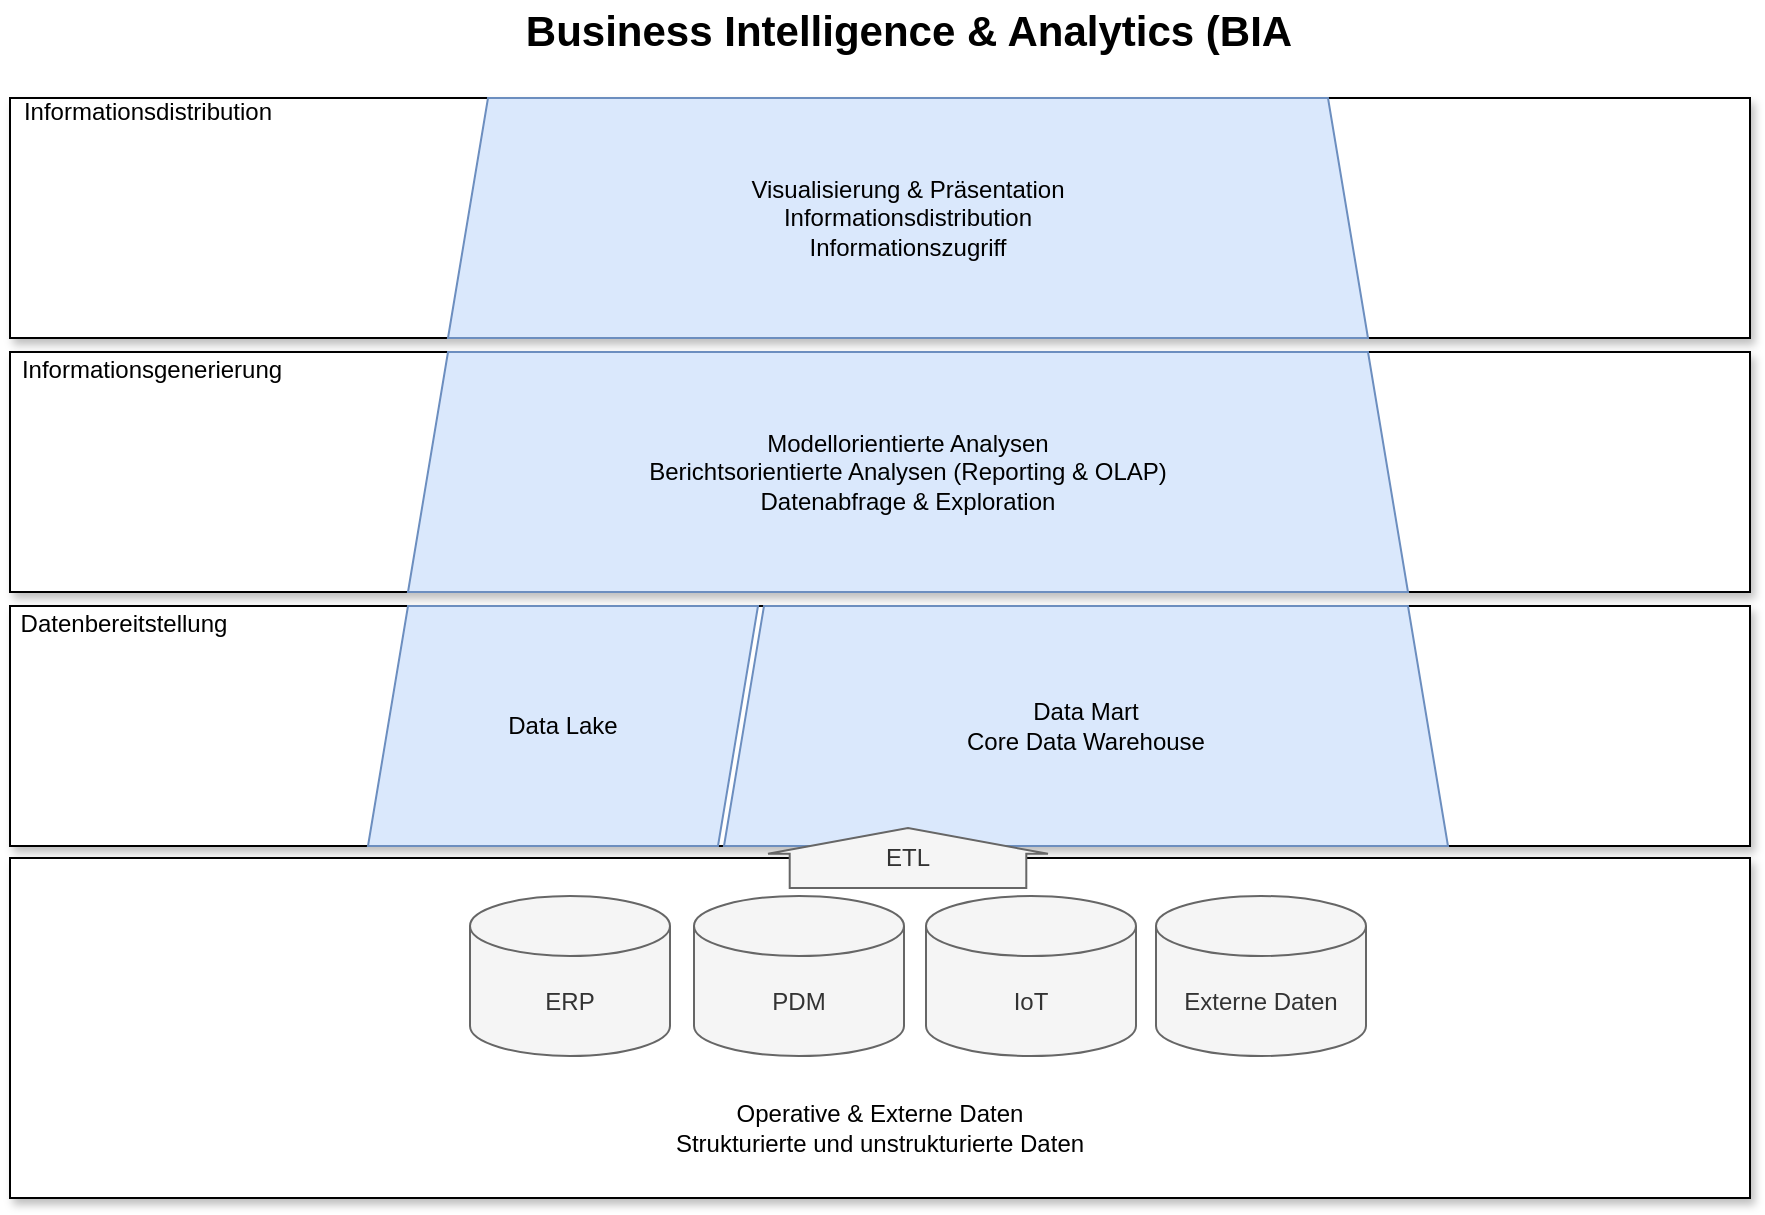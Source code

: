 <mxfile version="22.0.4" type="github">
  <diagram id="kgpKYQtTHZ0yAKxKKP6v" name="Page-1">
    <mxGraphModel dx="704" dy="631" grid="1" gridSize="10" guides="1" tooltips="1" connect="1" arrows="1" fold="1" page="1" pageScale="1" pageWidth="291" pageHeight="413" background="#ffffff" math="0" shadow="0">
      <root>
        <mxCell id="0" />
        <mxCell id="1" parent="0" />
        <mxCell id="WxSYXkxritZbYMWab-58-31" value="&lt;div&gt;&lt;br&gt;&lt;/div&gt;&lt;div&gt;&lt;br&gt;&lt;/div&gt;&lt;div&gt;&lt;br&gt;&lt;/div&gt;&lt;div&gt;&lt;br&gt;&lt;/div&gt;&lt;div&gt;&lt;br&gt;&lt;/div&gt;&lt;div&gt;&lt;br&gt;&lt;/div&gt;" style="rounded=0;whiteSpace=wrap;html=1;shadow=1;" parent="1" vertex="1">
          <mxGeometry x="1" y="180" width="870" height="120" as="geometry" />
        </mxCell>
        <mxCell id="WxSYXkxritZbYMWab-58-30" value="&lt;div&gt;&lt;br&gt;&lt;/div&gt;&lt;div&gt;&lt;br&gt;&lt;/div&gt;&lt;div&gt;&lt;br&gt;&lt;/div&gt;&lt;div&gt;&lt;br&gt;&lt;/div&gt;&lt;div&gt;&lt;br&gt;&lt;/div&gt;&lt;div&gt;&lt;br&gt;&lt;/div&gt;" style="rounded=0;whiteSpace=wrap;html=1;shadow=1;" parent="1" vertex="1">
          <mxGeometry x="1" y="307" width="870" height="120" as="geometry" />
        </mxCell>
        <mxCell id="WxSYXkxritZbYMWab-58-29" value="&lt;div&gt;&lt;br&gt;&lt;/div&gt;&lt;div&gt;&lt;br&gt;&lt;/div&gt;&lt;div&gt;&lt;br&gt;&lt;/div&gt;&lt;div&gt;&lt;br&gt;&lt;/div&gt;&lt;div&gt;&lt;br&gt;&lt;/div&gt;&lt;div&gt;&lt;br&gt;&lt;/div&gt;" style="rounded=0;whiteSpace=wrap;html=1;shadow=1;" parent="1" vertex="1">
          <mxGeometry x="1" y="434" width="870" height="120" as="geometry" />
        </mxCell>
        <mxCell id="WxSYXkxritZbYMWab-58-17" value="&lt;div&gt;&lt;br&gt;&lt;/div&gt;&lt;div&gt;&lt;br&gt;&lt;/div&gt;&lt;div&gt;&lt;br&gt;&lt;/div&gt;&lt;div&gt;&lt;br&gt;&lt;/div&gt;&lt;div&gt;&lt;br&gt;&lt;/div&gt;&lt;div&gt;&lt;br&gt;&lt;/div&gt;&lt;div&gt;&lt;br&gt;&lt;/div&gt;&lt;div&gt;Operative &amp;amp; Externe Daten&lt;/div&gt;&lt;div&gt;Strukturierte und unstrukturierte Daten&lt;br&gt;&lt;/div&gt;" style="rounded=0;whiteSpace=wrap;html=1;shadow=1;" parent="1" vertex="1">
          <mxGeometry x="1" y="560" width="870" height="170" as="geometry" />
        </mxCell>
        <mxCell id="WxSYXkxritZbYMWab-58-1" value="Data Mart&lt;br&gt;Core Data Warehouse" style="shape=trapezoid;perimeter=trapezoidPerimeter;whiteSpace=wrap;html=1;fixedSize=1;fillColor=#dae8fc;strokeColor=#6c8ebf;" parent="1" vertex="1">
          <mxGeometry x="358" y="434" width="362" height="120" as="geometry" />
        </mxCell>
        <mxCell id="WxSYXkxritZbYMWab-58-4" value="Data Lake" style="shape=parallelogram;perimeter=parallelogramPerimeter;whiteSpace=wrap;html=1;fixedSize=1;fillColor=#dae8fc;strokeColor=#6c8ebf;" parent="1" vertex="1">
          <mxGeometry x="180" y="434" width="195" height="120" as="geometry" />
        </mxCell>
        <mxCell id="WxSYXkxritZbYMWab-58-6" value="&lt;div&gt;Modellorientierte Analysen&lt;/div&gt;&lt;div&gt;Berichtsorientierte Analysen (Reporting &amp;amp; OLAP)&lt;/div&gt;&lt;div&gt;Datenabfrage &amp;amp; Exploration&lt;br&gt;&lt;/div&gt;" style="shape=trapezoid;perimeter=trapezoidPerimeter;whiteSpace=wrap;html=1;fixedSize=1;fillColor=#dae8fc;strokeColor=#6c8ebf;" parent="1" vertex="1">
          <mxGeometry x="200" y="307" width="500" height="120" as="geometry" />
        </mxCell>
        <mxCell id="WxSYXkxritZbYMWab-58-7" value="&lt;div&gt;Visualisierung &amp;amp; Präsentation&lt;/div&gt;&lt;div&gt;Informationsdistribution&lt;/div&gt;&lt;div&gt;Informationszugriff&lt;br&gt;&lt;/div&gt;" style="shape=trapezoid;perimeter=trapezoidPerimeter;whiteSpace=wrap;html=1;fixedSize=1;fillColor=#dae8fc;strokeColor=#6c8ebf;" parent="1" vertex="1">
          <mxGeometry x="220" y="180" width="460" height="120" as="geometry" />
        </mxCell>
        <mxCell id="WxSYXkxritZbYMWab-58-8" value="ERP" style="shape=cylinder3;whiteSpace=wrap;html=1;boundedLbl=1;backgroundOutline=1;size=15;fillColor=#f5f5f5;fontColor=#333333;strokeColor=#666666;" parent="1" vertex="1">
          <mxGeometry x="231" y="579" width="100" height="80" as="geometry" />
        </mxCell>
        <mxCell id="WxSYXkxritZbYMWab-58-9" value="PDM" style="shape=cylinder3;whiteSpace=wrap;html=1;boundedLbl=1;backgroundOutline=1;size=15;fillColor=#f5f5f5;fontColor=#333333;strokeColor=#666666;" parent="1" vertex="1">
          <mxGeometry x="343" y="579" width="105" height="80" as="geometry" />
        </mxCell>
        <mxCell id="WxSYXkxritZbYMWab-58-11" value="IoT" style="shape=cylinder3;whiteSpace=wrap;html=1;boundedLbl=1;backgroundOutline=1;size=15;fillColor=#f5f5f5;fontColor=#333333;strokeColor=#666666;" parent="1" vertex="1">
          <mxGeometry x="459" y="579" width="105" height="80" as="geometry" />
        </mxCell>
        <mxCell id="WxSYXkxritZbYMWab-58-12" value="Externe Daten" style="shape=cylinder3;whiteSpace=wrap;html=1;boundedLbl=1;backgroundOutline=1;size=15;fillColor=#f5f5f5;fontColor=#333333;strokeColor=#666666;" parent="1" vertex="1">
          <mxGeometry x="574" y="579" width="105" height="80" as="geometry" />
        </mxCell>
        <mxCell id="WxSYXkxritZbYMWab-58-13" value="ETL" style="shape=singleArrow;direction=north;whiteSpace=wrap;html=1;arrowWidth=0.845;arrowSize=0.43;fillColor=#f5f5f5;fontColor=#333333;strokeColor=#666666;" parent="1" vertex="1">
          <mxGeometry x="380" y="545" width="140" height="30" as="geometry" />
        </mxCell>
        <mxCell id="WxSYXkxritZbYMWab-58-16" value="&lt;font size=&quot;1&quot;&gt;&lt;b&gt;&lt;font style=&quot;font-size: 21px;&quot;&gt;Business Intelligence &amp;amp; Analytics (BIA&lt;/font&gt;&lt;/b&gt;&lt;/font&gt;" style="text;html=1;strokeColor=none;fillColor=none;align=center;verticalAlign=middle;whiteSpace=wrap;rounded=0;" parent="1" vertex="1">
          <mxGeometry x="245.75" y="131" width="408.5" height="30" as="geometry" />
        </mxCell>
        <mxCell id="WxSYXkxritZbYMWab-58-23" value="Datenbereitstellung" style="text;html=1;strokeColor=none;fillColor=none;align=center;verticalAlign=middle;whiteSpace=wrap;rounded=0;rotation=0;" parent="1" vertex="1">
          <mxGeometry x="28" y="428" width="60" height="30" as="geometry" />
        </mxCell>
        <mxCell id="WxSYXkxritZbYMWab-58-25" value="&lt;div&gt;Informationsgenerierung&lt;/div&gt;" style="text;html=1;strokeColor=none;fillColor=none;align=center;verticalAlign=middle;whiteSpace=wrap;rounded=0;rotation=0;" parent="1" vertex="1">
          <mxGeometry x="42" y="301" width="60" height="30" as="geometry" />
        </mxCell>
        <mxCell id="WxSYXkxritZbYMWab-58-28" value="&lt;div&gt;Informationsdistribution&lt;/div&gt;" style="text;html=1;strokeColor=none;fillColor=none;align=center;verticalAlign=middle;whiteSpace=wrap;rounded=0;rotation=0;" parent="1" vertex="1">
          <mxGeometry x="40" y="172" width="60" height="30" as="geometry" />
        </mxCell>
      </root>
    </mxGraphModel>
  </diagram>
</mxfile>
